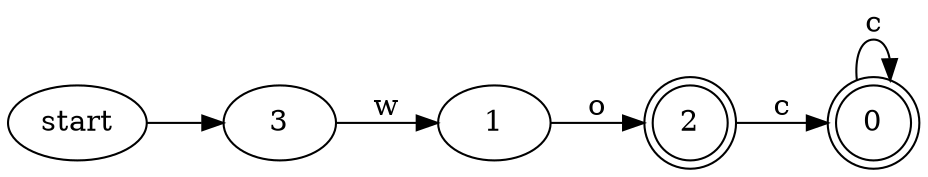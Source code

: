 digraph {
    rankdir=LR;
    0 [ shape=doublecircle, label = "0" ]
    1 [ label = "1" ]
    2 [ shape=doublecircle, label = "2" ]
    3 [ label = "3" ]
    4 [ label = "start" ]
    0 -> 0 [ label = "c" ]
    1 -> 2 [ label = "o" ]
    2 -> 0 [ label = "c" ]
    3 -> 1 [ label = "w" ]
    4 -> 3 [ label = "" ]
}
